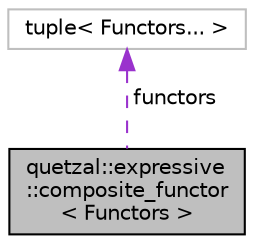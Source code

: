 digraph "quetzal::expressive::composite_functor&lt; Functors &gt;"
{
 // LATEX_PDF_SIZE
  edge [fontname="Helvetica",fontsize="10",labelfontname="Helvetica",labelfontsize="10"];
  node [fontname="Helvetica",fontsize="10",shape=record];
  Node1 [label="quetzal::expressive\l::composite_functor\l\< Functors \>",height=0.2,width=0.4,color="black", fillcolor="grey75", style="filled", fontcolor="black",tooltip=" "];
  Node2 -> Node1 [dir="back",color="darkorchid3",fontsize="10",style="dashed",label=" functors" ,fontname="Helvetica"];
  Node2 [label="tuple\< Functors... \>",height=0.2,width=0.4,color="grey75", fillcolor="white", style="filled",tooltip=" "];
}
